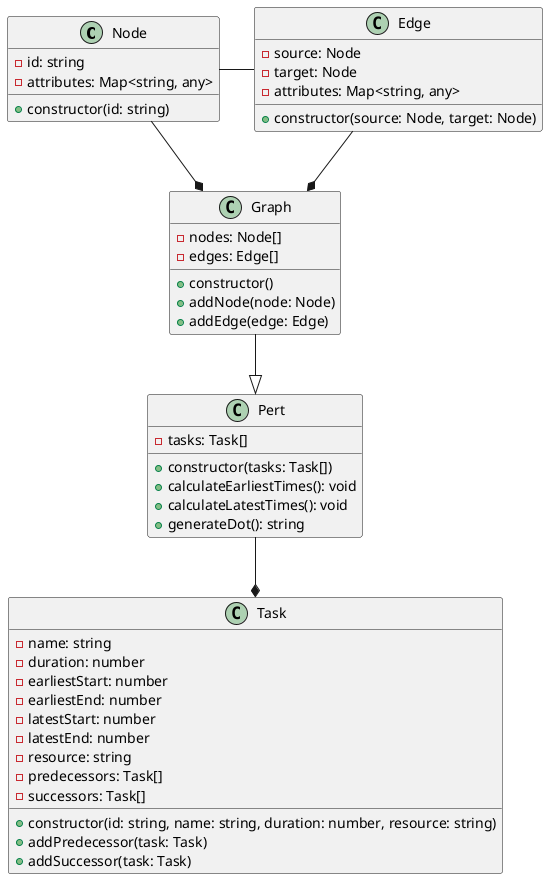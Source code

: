 @startuml CombinedDiagram

class Node {
    - id: string
    - attributes: Map<string, any>
    + constructor(id: string)
}

class Edge {
    - source: Node
    - target: Node
    - attributes: Map<string, any>
    + constructor(source: Node, target: Node)
}

class Graph {
    - nodes: Node[]
    - edges: Edge[]
    + constructor()
    + addNode(node: Node)
    + addEdge(edge: Edge)
}

class Task {
    - name: string
    - duration: number
    - earliestStart: number
    - earliestEnd: number
    - latestStart: number
    - latestEnd: number
    - resource: string
    - predecessors: Task[]
    - successors: Task[]
    + constructor(id: string, name: string, duration: number, resource: string)
    + addPredecessor(task: Task)
    + addSuccessor(task: Task)
}

class Pert {
    - tasks: Task[]
    + constructor(tasks: Task[])
    + calculateEarliestTimes(): void
    + calculateLatestTimes(): void
    + generateDot(): string
}

Node -right- Edge
Node --* Graph
Edge --* Graph
Pert <|-up- Graph
Pert --* Task

@enduml

